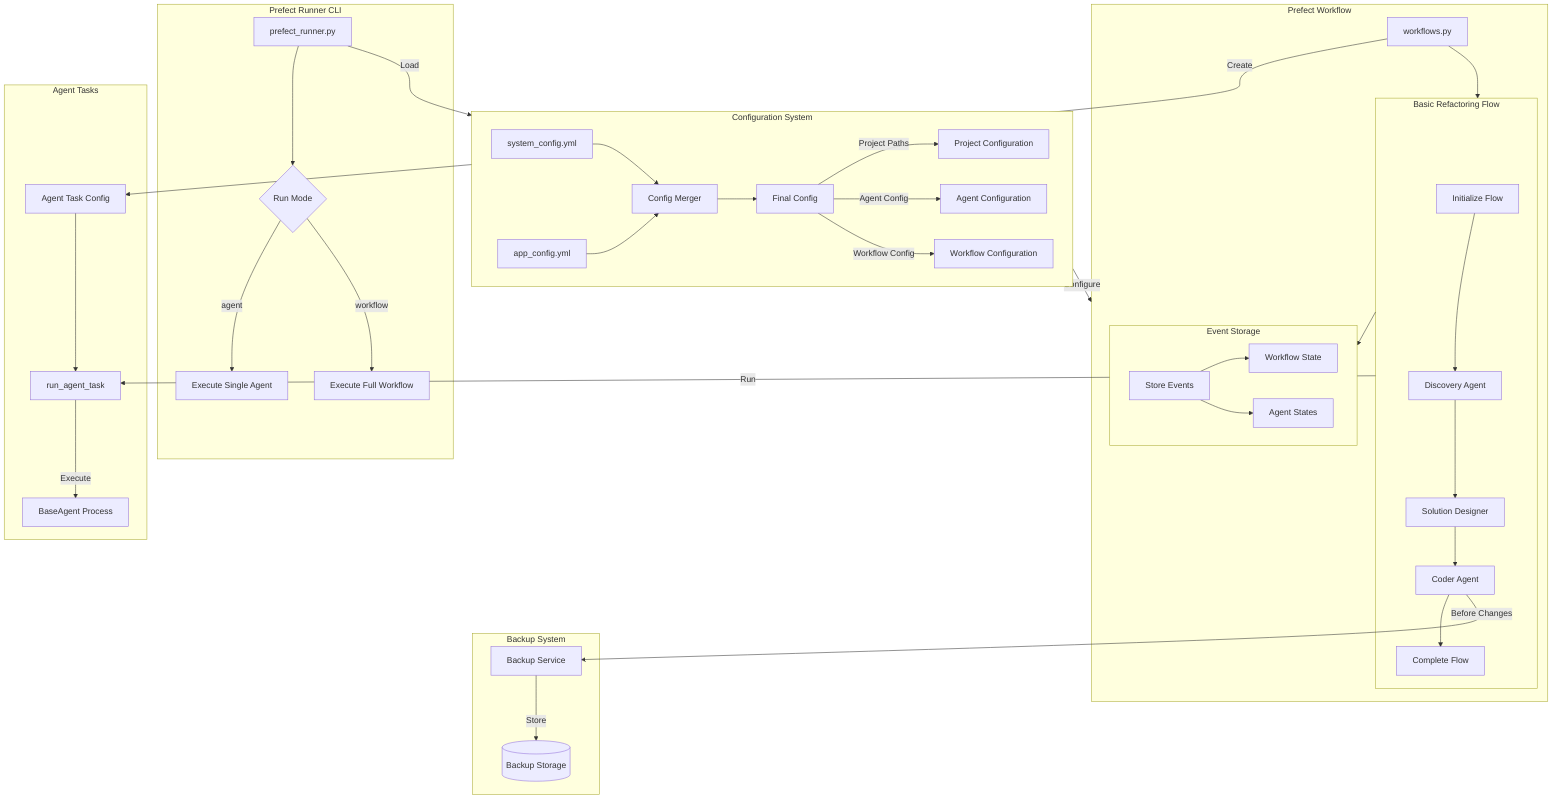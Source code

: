 flowchart TB
    subgraph CLI["Prefect Runner CLI"]
        PR[prefect_runner.py]
        PR --> RunMode{Run Mode}
        RunMode -->|agent| AgentExec[Execute Single Agent]
        RunMode -->|workflow| WFExec[Execute Full Workflow]
    end

    subgraph Config["Configuration System"]
        SC[system_config.yml]
        AC[app_config.yml]
        SC --> CM[Config Merger]
        AC --> CM
        CM --> FC[Final Config]
        FC -->|Project Paths| PP[Project Configuration]
        FC -->|Agent Config| AConfig[Agent Configuration]
        FC -->|Workflow Config| WConfig[Workflow Configuration]
    end

    subgraph Workflow["Prefect Workflow"]
        WF[workflows.py]
        subgraph Flow["Basic Refactoring Flow"]
            Init[Initialize Flow] --> Discovery
            Discovery[Discovery Agent] --> Solution[Solution Designer]
            Solution --> Coder[Coder Agent]
            Coder --> Complete[Complete Flow]
        end
        
        subgraph Storage["Event Storage"]
            ES[Store Events] --> WS[Workflow State]
            ES --> AS[Agent States]
        end
        
        WF --> Flow
        Flow --> Storage
    end

    PR -->|Load| Config
    Config -->|Configure| Workflow
    
    subgraph Agents["Agent Tasks"]
        AT[Agent Task Config]
        RT[run_agent_task]
        AT --> RT
        RT -->|Execute| Agent[BaseAgent Process]
    end

    WF -->|Create| AT
    Flow -->|Run| RT

    subgraph BackupSystem["Backup System"]
        BS[Backup Service]
        BS -->|Store| Backup[(Backup Storage)]
    end

    Coder -->|Before Changes| BS
